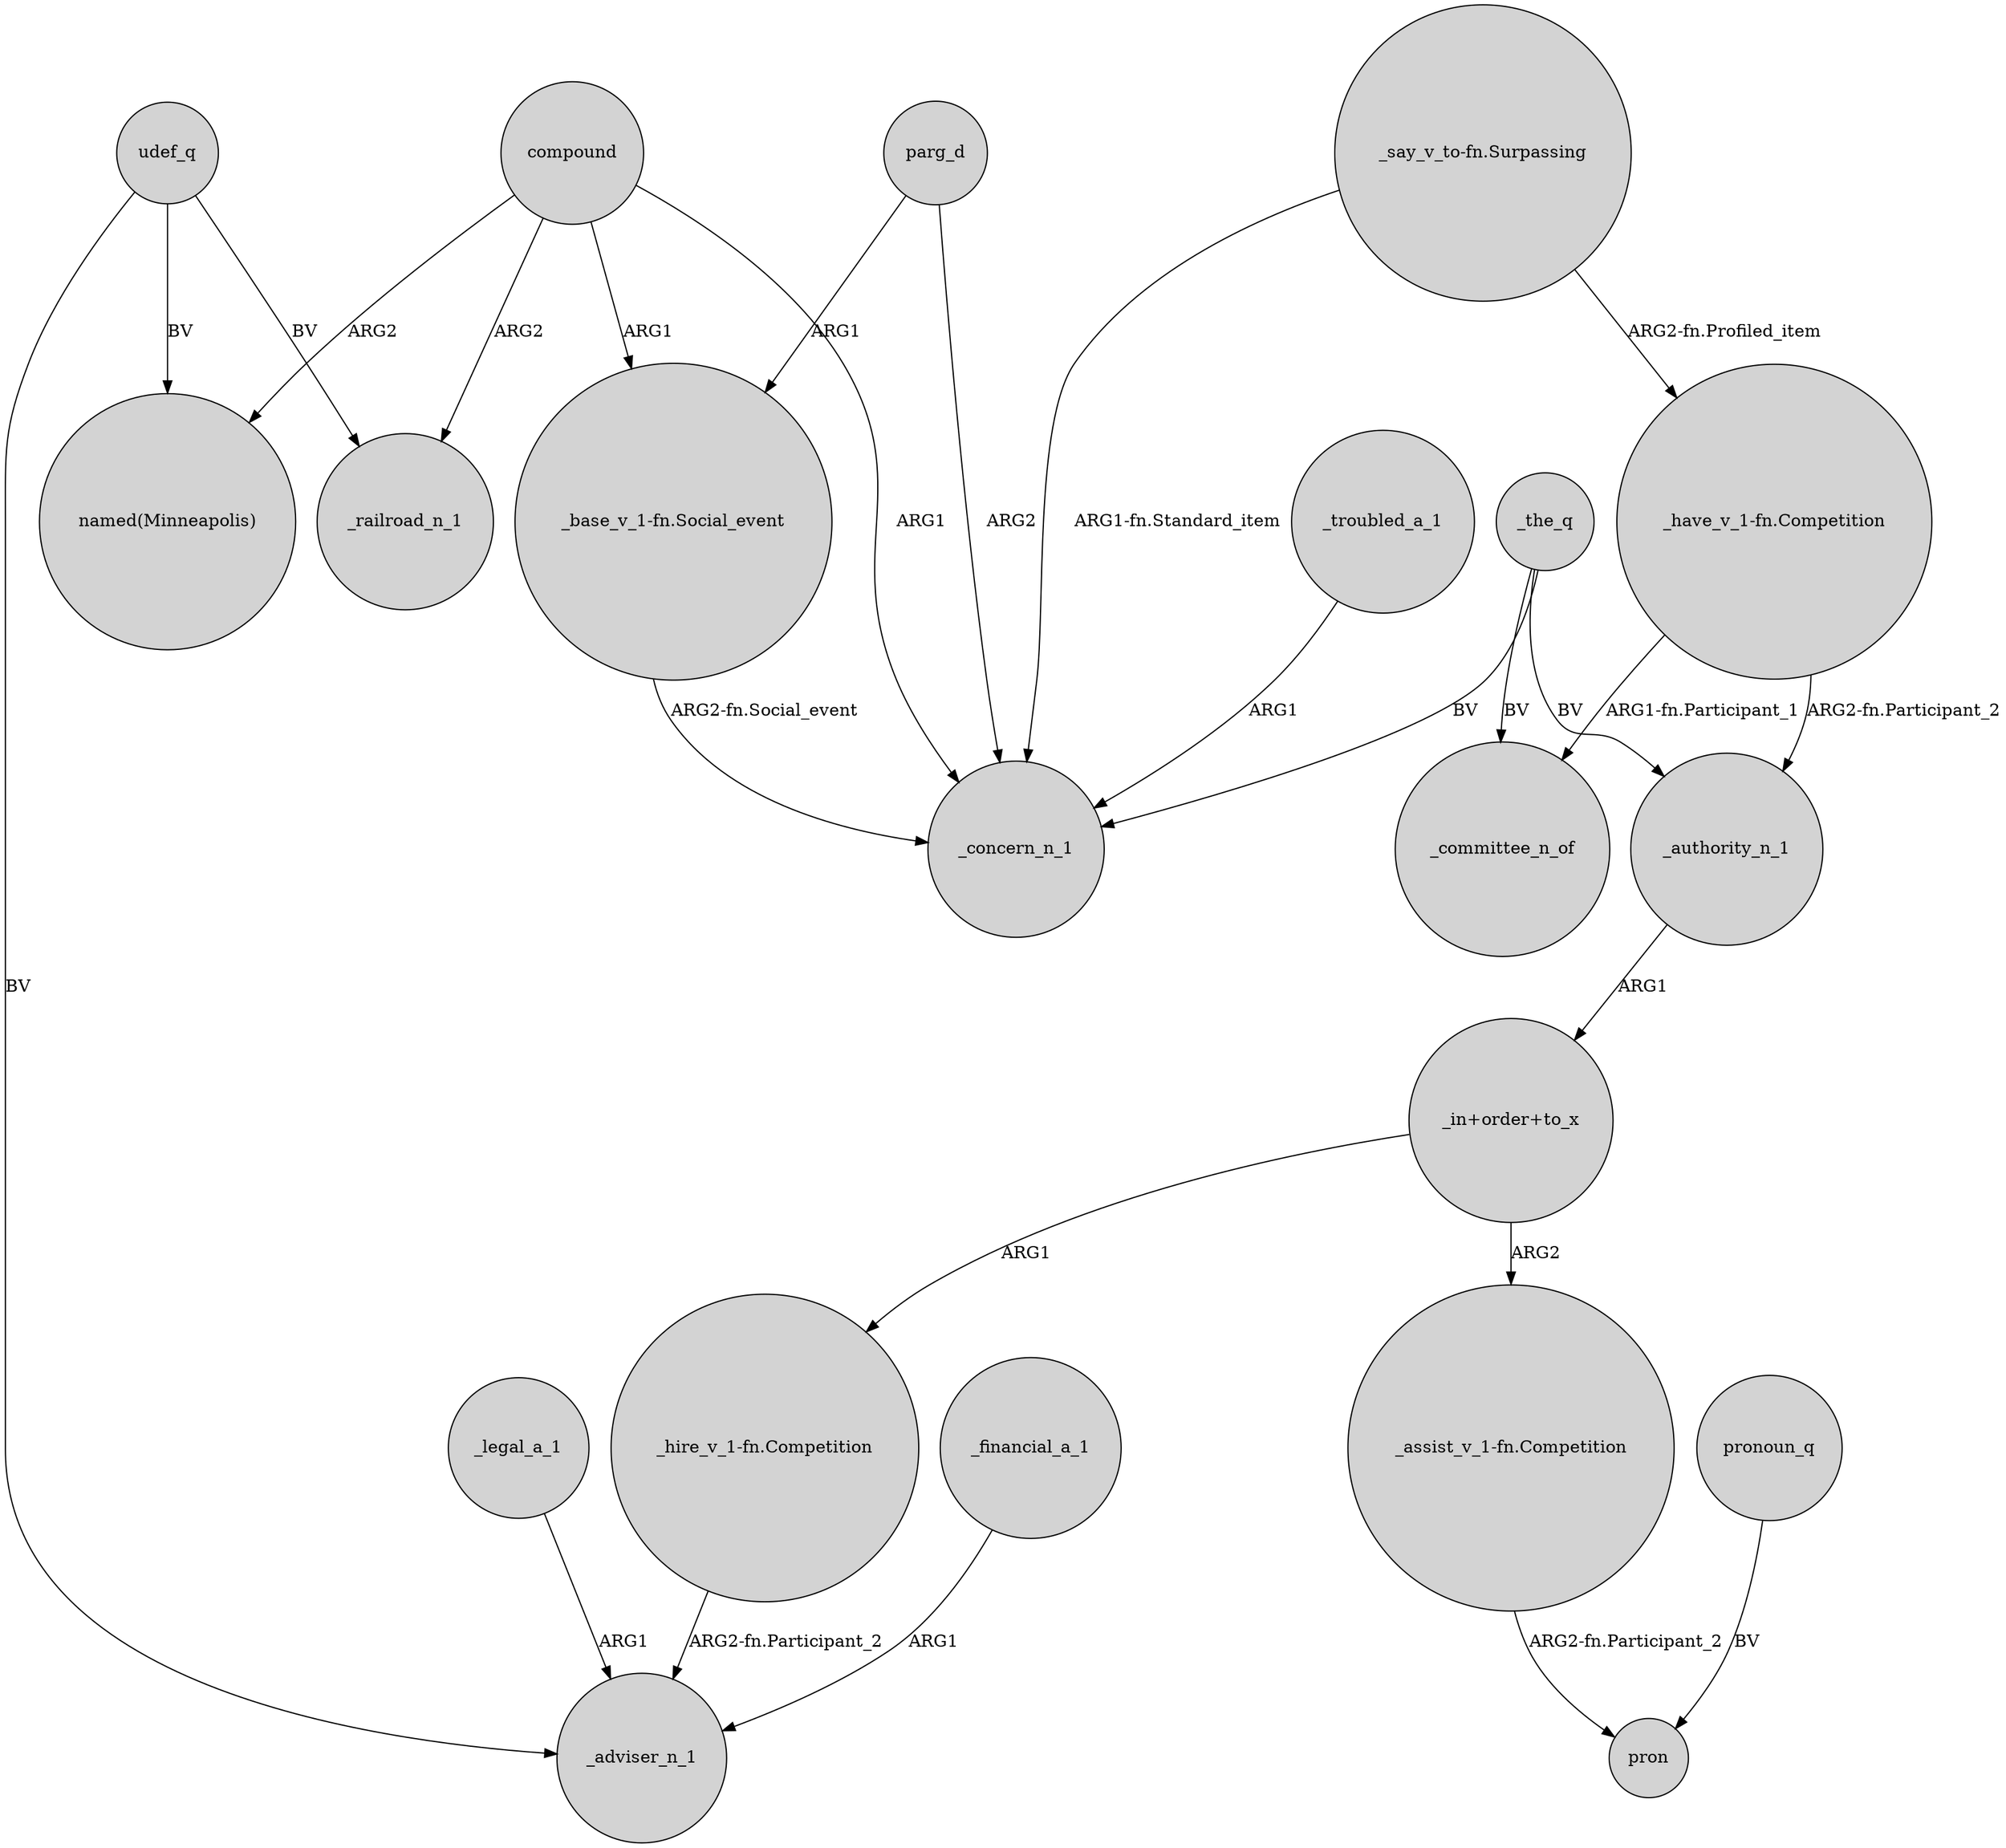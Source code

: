 digraph {
	node [shape=circle style=filled]
	_legal_a_1 -> _adviser_n_1 [label=ARG1]
	_troubled_a_1 -> _concern_n_1 [label=ARG1]
	"_in+order+to_x" -> "_assist_v_1-fn.Competition" [label=ARG2]
	"_say_v_to-fn.Surpassing" -> "_have_v_1-fn.Competition" [label="ARG2-fn.Profiled_item"]
	udef_q -> _adviser_n_1 [label=BV]
	_the_q -> _concern_n_1 [label=BV]
	"_base_v_1-fn.Social_event" -> _concern_n_1 [label="ARG2-fn.Social_event"]
	"_have_v_1-fn.Competition" -> _authority_n_1 [label="ARG2-fn.Participant_2"]
	pronoun_q -> pron [label=BV]
	parg_d -> _concern_n_1 [label=ARG2]
	_financial_a_1 -> _adviser_n_1 [label=ARG1]
	_authority_n_1 -> "_in+order+to_x" [label=ARG1]
	compound -> "_base_v_1-fn.Social_event" [label=ARG1]
	_the_q -> _committee_n_of [label=BV]
	udef_q -> "named(Minneapolis)" [label=BV]
	compound -> _concern_n_1 [label=ARG1]
	"_in+order+to_x" -> "_hire_v_1-fn.Competition" [label=ARG1]
	_the_q -> _authority_n_1 [label=BV]
	parg_d -> "_base_v_1-fn.Social_event" [label=ARG1]
	"_assist_v_1-fn.Competition" -> pron [label="ARG2-fn.Participant_2"]
	compound -> "named(Minneapolis)" [label=ARG2]
	compound -> _railroad_n_1 [label=ARG2]
	udef_q -> _railroad_n_1 [label=BV]
	"_have_v_1-fn.Competition" -> _committee_n_of [label="ARG1-fn.Participant_1"]
	"_hire_v_1-fn.Competition" -> _adviser_n_1 [label="ARG2-fn.Participant_2"]
	"_say_v_to-fn.Surpassing" -> _concern_n_1 [label="ARG1-fn.Standard_item"]
}
